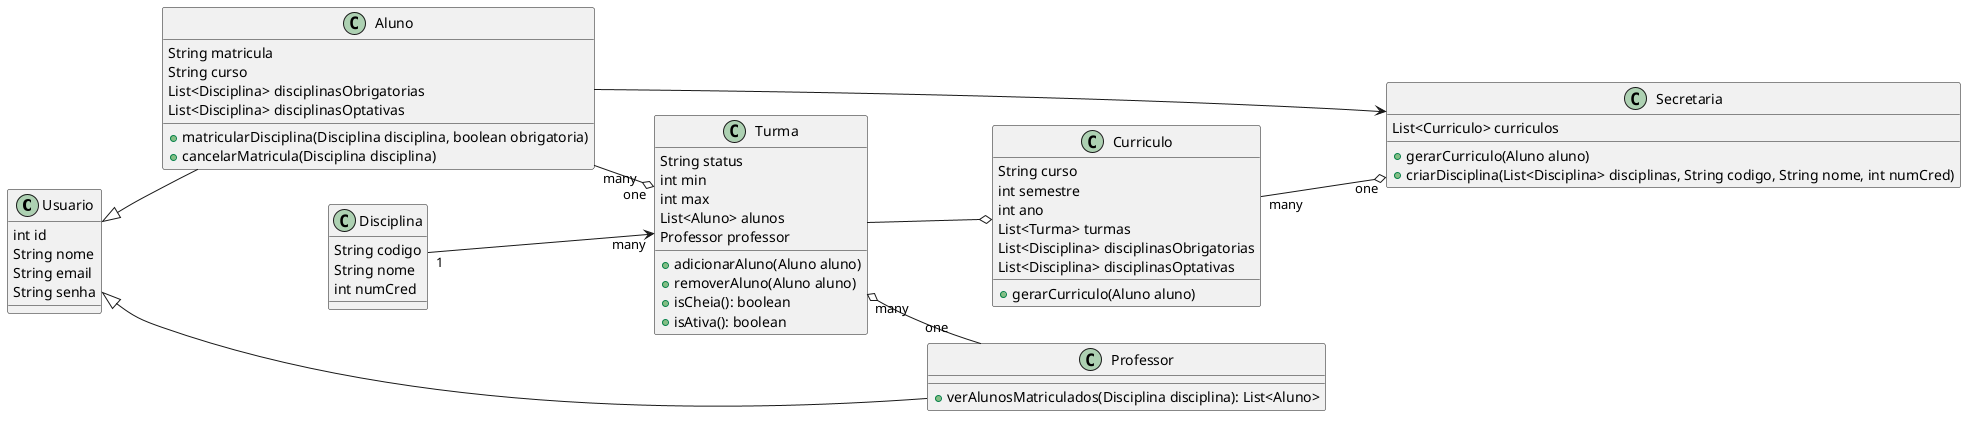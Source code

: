 @startuml

left to right direction

class Usuario {
    int id
    String nome
    String email
    String senha
}

class Aluno {
    String matricula
    String curso
    List<Disciplina> disciplinasObrigatorias
    List<Disciplina> disciplinasOptativas
    +matricularDisciplina(Disciplina disciplina, boolean obrigatoria)
    +cancelarMatricula(Disciplina disciplina)
}

class Professor {
    +verAlunosMatriculados(Disciplina disciplina): List<Aluno>
}

class Curriculo {
    String curso
    int semestre
    int ano
    List<Turma> turmas
    List<Disciplina> disciplinasObrigatorias
    List<Disciplina> disciplinasOptativas
    +gerarCurriculo(Aluno aluno)
}

class Secretaria {
    List<Curriculo> curriculos
    +gerarCurriculo(Aluno aluno)
    +criarDisciplina(List<Disciplina> disciplinas, String codigo, String nome, int numCred)
}

class Disciplina {
    String codigo
    String nome
    int numCred

}

class Turma {
    String status
    int min
    int max
    List<Aluno> alunos
    Professor professor
    +adicionarAluno(Aluno aluno)
    +removerAluno(Aluno aluno)
    +isCheia(): boolean
    +isAtiva(): boolean
}

Aluno --> Secretaria
Usuario <|-- Aluno
Usuario <|-- Professor
Aluno "many" --o "one" Turma
Turma "many" o-- "one" Professor
Turma --o Curriculo
Disciplina "1" --> "many" Turma
Curriculo "many" --o "one" Secretaria

@enduml